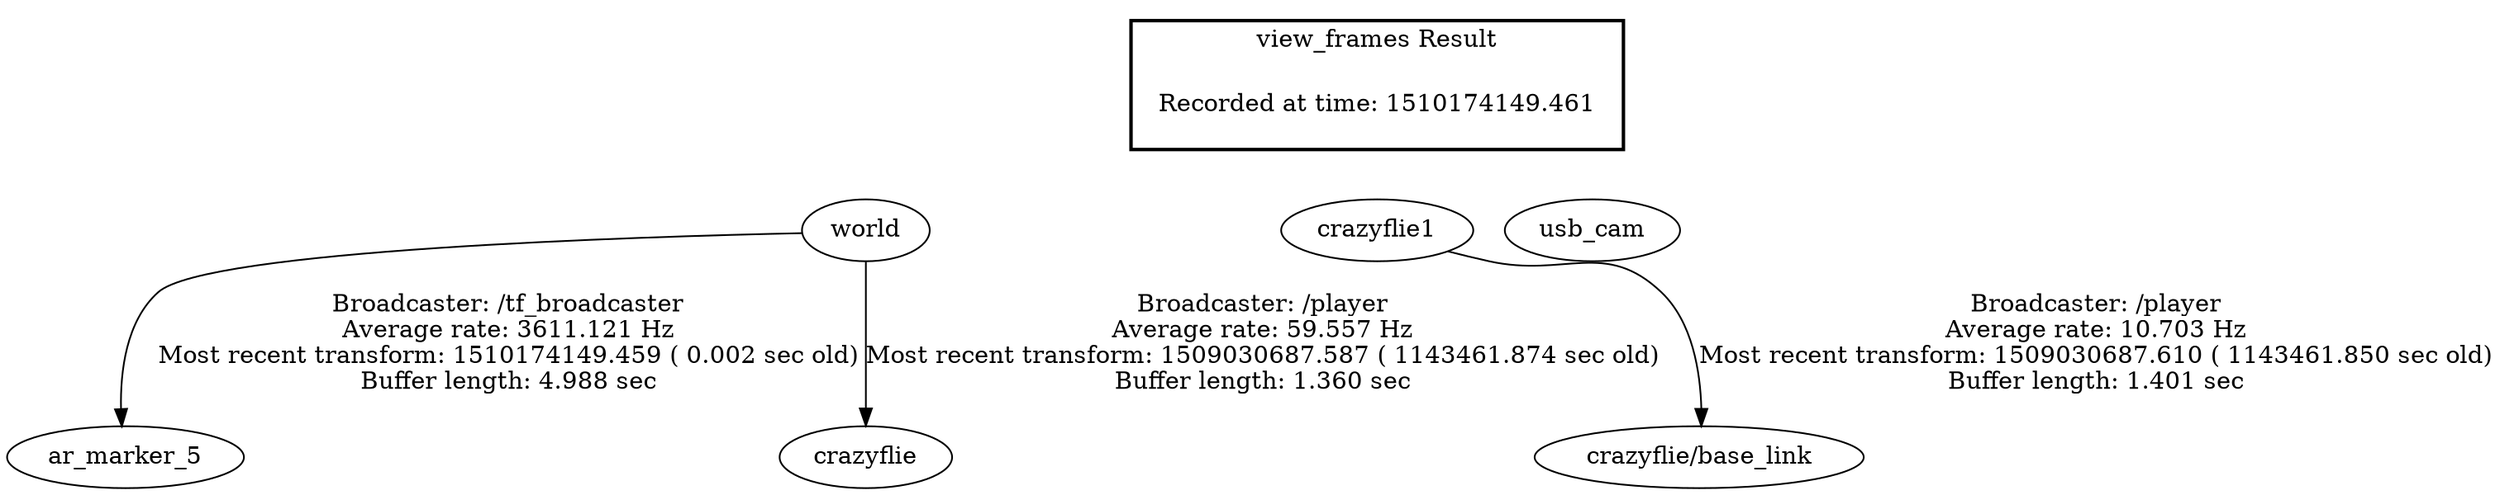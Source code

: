 digraph G {
"world" -> "ar_marker_5"[label="Broadcaster: /tf_broadcaster\nAverage rate: 3611.121 Hz\nMost recent transform: 1510174149.459 ( 0.002 sec old)\nBuffer length: 4.988 sec\n"];
"crazyflie1" -> "crazyflie/base_link"[label="Broadcaster: /player\nAverage rate: 10.703 Hz\nMost recent transform: 1509030687.610 ( 1143461.850 sec old)\nBuffer length: 1.401 sec\n"];
"world" -> "crazyflie"[label="Broadcaster: /player\nAverage rate: 59.557 Hz\nMost recent transform: 1509030687.587 ( 1143461.874 sec old)\nBuffer length: 1.360 sec\n"];
edge [style=invis];
 subgraph cluster_legend { style=bold; color=black; label ="view_frames Result";
"Recorded at time: 1510174149.461"[ shape=plaintext ] ;
 }->"world";
edge [style=invis];
 subgraph cluster_legend { style=bold; color=black; label ="view_frames Result";
"Recorded at time: 1510174149.461"[ shape=plaintext ] ;
 }->"crazyflie1";
edge [style=invis];
 subgraph cluster_legend { style=bold; color=black; label ="view_frames Result";
"Recorded at time: 1510174149.461"[ shape=plaintext ] ;
 }->"usb_cam";
}